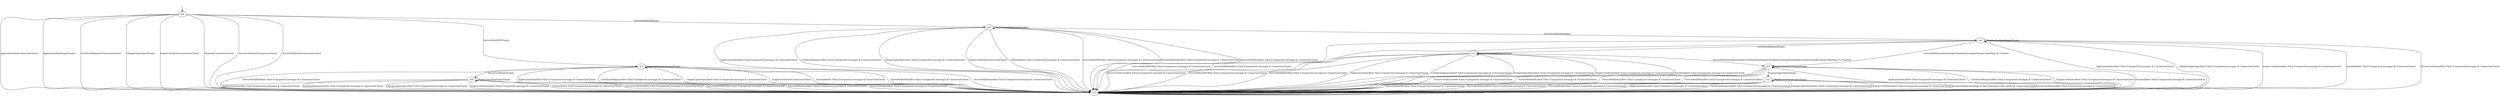 digraph {
    __starts0 [label="" shape="none" width="s0" height="s0"];
__starts0 -> ss8
ss8
ss0
ss1
ss2
ss3
ss4
ss5
ss6
ss7
ss8 -> ss7 [label="ApplicationData/ConnectionClosed"]
ss8 -> ss7 [label="ApplicationDataEmpty/Empty"]
ss8 -> ss7 [label="CertificateRequest/ConnectionClosed"]
ss8 -> ss7 [label="ChangeCipherSpec/Empty"]
ss8 -> ss7 [label="EmptyCertificate/ConnectionClosed"]
ss8 -> ss7 [label="Finished/ConnectionClosed"]
ss8 -> ss7 [label="ServerCertificate/ConnectionClosed"]
ss8 -> ss3 [label="ServerHelloDHE/Empty"]
ss8 -> ss7 [label="ServerHelloDone/ConnectionClosed"]
ss8 -> ss4 [label="ServerHelloRSA/Empty"]
ss0 -> ss7 [label="ApplicationData/Alert Fatal (Unexpected message) & ConnectionClosed"]
ss0 -> ss0 [label="ApplicationDataEmpty/Empty"]
ss0 -> ss7 [label="CertificateRequest/Alert Fatal (Unexpected message) & ConnectionClosed"]
ss0 -> ss7 [label="ChangeCipherSpec/Alert Fatal (Unexpected message) & ConnectionClosed"]
ss0 -> ss7 [label="EmptyCertificate/Alert Fatal (Unexpected message) & ConnectionClosed"]
ss0 -> ss7 [label="Finished/Alert Fatal (Unexpected message) & ConnectionClosed"]
ss0 -> ss7 [label="ServerCertificate/Alert Fatal (Unexpected message) & ConnectionClosed"]
ss0 -> ss7 [label="ServerHelloDHE/Alert Fatal (Unexpected message) & ConnectionClosed"]
ss0 -> ss7 [label="ServerHelloDone/Alert Fatal (Unexpected message) & ConnectionClosed"]
ss0 -> ss7 [label="ServerHelloRSA/Alert Fatal (Unexpected message) & ConnectionClosed"]
ss1 -> ss7 [label="ApplicationData/Alert Fatal (Unexpected message) & ConnectionClosed"]
ss1 -> ss1 [label="ApplicationDataEmpty/Empty"]
ss1 -> ss7 [label="CertificateRequest/Alert Fatal (Unexpected message) & ConnectionClosed"]
ss1 -> ss7 [label="ChangeCipherSpec/Alert Fatal (Unexpected message) & ConnectionClosed"]
ss1 -> ss7 [label="EmptyCertificate/Alert Fatal (Unexpected message) & ConnectionClosed"]
ss1 -> ss7 [label="Finished/Alert Fatal (Unexpected message) & ConnectionClosed"]
ss1 -> ss7 [label="ServerCertificate/Alert Fatal (Unexpected message) & ConnectionClosed"]
ss1 -> ss7 [label="ServerHelloDHE/Alert Fatal (Unexpected message) & ConnectionClosed"]
ss1 -> ss5 [label="ServerHelloDone/HandshakeCertificateHandshakeClientKeyExchangeHandshakeCertificateVerifyChangeCipherSpec & Finished"]
ss1 -> ss7 [label="ServerHelloRSA/Alert Fatal (Unexpected message) & ConnectionClosed"]
ss2 -> ss7 [label="ApplicationData/Alert Fatal (Unexpected message) & ConnectionClosed"]
ss2 -> ss2 [label="ApplicationDataEmpty/Empty"]
ss2 -> ss7 [label="CertificateRequest/Alert Fatal (Unexpected message) & ConnectionClosed"]
ss2 -> ss7 [label="ChangeCipherSpec/Alert Fatal (Unexpected message) & ConnectionClosed"]
ss2 -> ss7 [label="EmptyCertificate/Alert Fatal (Unexpected message) & ConnectionClosed"]
ss2 -> ss7 [label="Finished/ApplicationData & Alert Warning (Close notify) & ConnectionClosed"]
ss2 -> ss7 [label="ServerCertificate/Alert Fatal (Unexpected message) & ConnectionClosed"]
ss2 -> ss7 [label="ServerHelloDHE/Alert Fatal (Unexpected message) & ConnectionClosed"]
ss2 -> ss7 [label="ServerHelloDone/Alert Fatal (Unexpected message) & ConnectionClosed"]
ss2 -> ss7 [label="ServerHelloRSA/Alert Fatal (Unexpected message) & ConnectionClosed"]
ss3 -> ss7 [label="ApplicationData/Alert Fatal (Unexpected message) & ConnectionClosed"]
ss3 -> ss3 [label="ApplicationDataEmpty/Empty"]
ss3 -> ss7 [label="CertificateRequest/Alert Fatal (Unexpected message) & ConnectionClosed"]
ss3 -> ss7 [label="ChangeCipherSpec/Alert Fatal (Unexpected message) & ConnectionClosed"]
ss3 -> ss7 [label="EmptyCertificate/ConnectionClosed"]
ss3 -> ss7 [label="Finished/Alert Fatal (Unexpected message) & ConnectionClosed"]
ss3 -> ss0 [label="ServerCertificate/Empty"]
ss3 -> ss7 [label="ServerHelloDHE/Alert Fatal (Unexpected message) & ConnectionClosed"]
ss3 -> ss7 [label="ServerHelloDone/Alert Fatal (Unexpected message) & ConnectionClosed"]
ss3 -> ss7 [label="ServerHelloRSA/Alert Fatal (Unexpected message) & ConnectionClosed"]
ss4 -> ss7 [label="ApplicationData/Alert Fatal (Unexpected message) & ConnectionClosed"]
ss4 -> ss4 [label="ApplicationDataEmpty/Empty"]
ss4 -> ss7 [label="CertificateRequest/Alert Fatal (Unexpected message) & ConnectionClosed"]
ss4 -> ss7 [label="ChangeCipherSpec/Alert Fatal (Unexpected message) & ConnectionClosed"]
ss4 -> ss7 [label="EmptyCertificate/ConnectionClosed"]
ss4 -> ss7 [label="Finished/Alert Fatal (Unexpected message) & ConnectionClosed"]
ss4 -> ss6 [label="ServerCertificate/Empty"]
ss4 -> ss7 [label="ServerHelloDHE/Alert Fatal (Unexpected message) & ConnectionClosed"]
ss4 -> ss7 [label="ServerHelloDone/Alert Fatal (Unexpected message) & ConnectionClosed"]
ss4 -> ss7 [label="ServerHelloRSA/Alert Fatal (Unexpected message) & ConnectionClosed"]
ss5 -> ss7 [label="ApplicationData/Alert Fatal (Unexpected message) & ConnectionClosed"]
ss5 -> ss5 [label="ApplicationDataEmpty/Empty"]
ss5 -> ss7 [label="CertificateRequest/Alert Fatal (Unexpected message) & ConnectionClosed"]
ss5 -> ss2 [label="ChangeCipherSpec/Empty"]
ss5 -> ss7 [label="EmptyCertificate/Alert Fatal (Unexpected message) & ConnectionClosed"]
ss5 -> ss7 [label="Finished/Alert Fatal (Unexpected message) & ConnectionClosed"]
ss5 -> ss7 [label="ServerCertificate/Alert Fatal (Unexpected message) & ConnectionClosed"]
ss5 -> ss7 [label="ServerHelloDHE/Alert Fatal (Unexpected message) & ConnectionClosed"]
ss5 -> ss7 [label="ServerHelloDone/Alert Fatal (Unexpected message) & ConnectionClosed"]
ss5 -> ss7 [label="ServerHelloRSA/Alert Fatal (Unexpected message) & ConnectionClosed"]
ss6 -> ss7 [label="ApplicationData/Alert Fatal (Unexpected message) & ConnectionClosed"]
ss6 -> ss6 [label="ApplicationDataEmpty/Empty"]
ss6 -> ss1 [label="CertificateRequest/Empty"]
ss6 -> ss7 [label="ChangeCipherSpec/Alert Fatal (Unexpected message) & ConnectionClosed"]
ss6 -> ss7 [label="EmptyCertificate/Alert Fatal (Unexpected message) & ConnectionClosed"]
ss6 -> ss7 [label="Finished/Alert Fatal (Unexpected message) & ConnectionClosed"]
ss6 -> ss7 [label="ServerCertificate/Alert Fatal (Unexpected message) & ConnectionClosed"]
ss6 -> ss7 [label="ServerHelloDHE/Alert Fatal (Unexpected message) & ConnectionClosed"]
ss6 -> ss5 [label="ServerHelloDone/HandshakeClientKeyExchangeChangeCipherSpec & Finished"]
ss6 -> ss7 [label="ServerHelloRSA/Alert Fatal (Unexpected message) & ConnectionClosed"]
ss7 -> ss7 [label="ApplicationData/ConnectionClosed"]
ss7 -> ss7 [label="ApplicationDataEmpty/ConnectionClosed"]
ss7 -> ss7 [label="CertificateRequest/ConnectionClosed"]
ss7 -> ss7 [label="ChangeCipherSpec/ConnectionClosed"]
ss7 -> ss7 [label="EmptyCertificate/ConnectionClosed"]
ss7 -> ss7 [label="Finished/ConnectionClosed"]
ss7 -> ss7 [label="ServerCertificate/ConnectionClosed"]
ss7 -> ss7 [label="ServerHelloDHE/ConnectionClosed"]
ss7 -> ss7 [label="ServerHelloDone/ConnectionClosed"]
ss7 -> ss7 [label="ServerHelloRSA/ConnectionClosed"]
}
